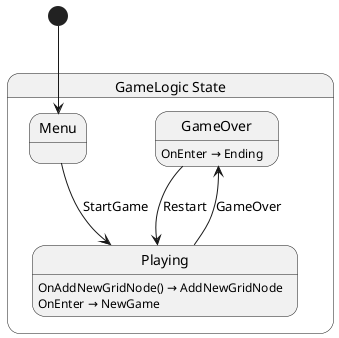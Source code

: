 @startuml GameLogic
state "GameLogic State" as Vertex_Game_State_GameLogic_State {
  state "GameOver" as Vertex_Game_State_GameLogic_State_GameOver
  state "Menu" as Vertex_Game_State_GameLogic_State_Menu
  state "Playing" as Vertex_Game_State_GameLogic_State_Playing
}

Vertex_Game_State_GameLogic_State_GameOver --> Vertex_Game_State_GameLogic_State_Playing : Restart
Vertex_Game_State_GameLogic_State_Menu --> Vertex_Game_State_GameLogic_State_Playing : StartGame
Vertex_Game_State_GameLogic_State_Playing --> Vertex_Game_State_GameLogic_State_GameOver : GameOver

Vertex_Game_State_GameLogic_State_GameOver : OnEnter → Ending
Vertex_Game_State_GameLogic_State_Playing : OnAddNewGridNode() → AddNewGridNode
Vertex_Game_State_GameLogic_State_Playing : OnEnter → NewGame

[*] --> Vertex_Game_State_GameLogic_State_Menu
@enduml